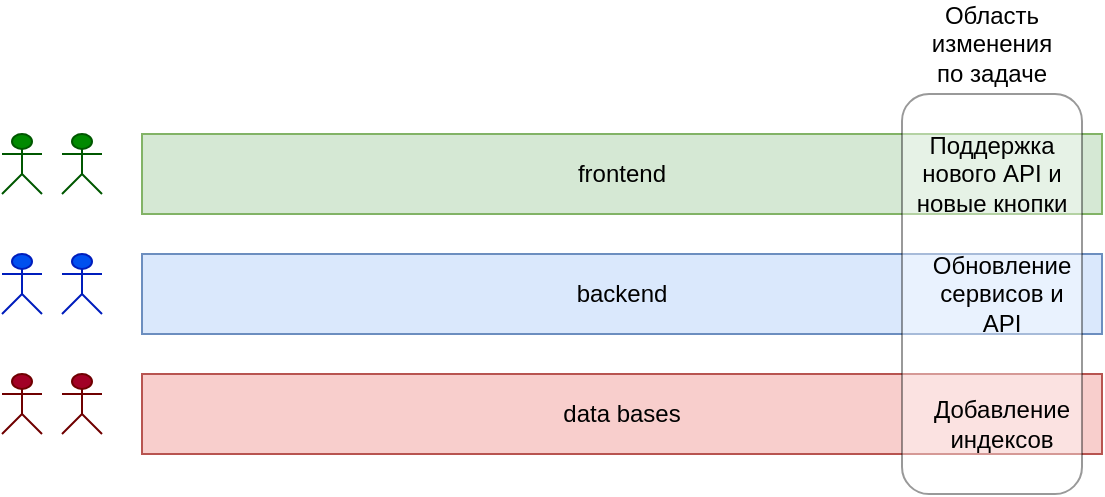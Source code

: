 <mxfile version="24.7.12">
  <diagram name="Страница — 1" id="dspnzavVv30NwzIllLJX">
    <mxGraphModel dx="1386" dy="777" grid="1" gridSize="10" guides="1" tooltips="1" connect="1" arrows="1" fold="1" page="1" pageScale="1" pageWidth="827" pageHeight="1169" math="0" shadow="0">
      <root>
        <mxCell id="0" />
        <mxCell id="1" parent="0" />
        <mxCell id="sdQKKtl3xIUhH_cptPtz-1" value="frontend" style="rounded=0;whiteSpace=wrap;html=1;fillColor=#d5e8d4;strokeColor=#82b366;" vertex="1" parent="1">
          <mxGeometry x="120" y="160" width="480" height="40" as="geometry" />
        </mxCell>
        <mxCell id="sdQKKtl3xIUhH_cptPtz-2" value="backend" style="rounded=0;whiteSpace=wrap;html=1;fillColor=#dae8fc;strokeColor=#6c8ebf;" vertex="1" parent="1">
          <mxGeometry x="120" y="220" width="480" height="40" as="geometry" />
        </mxCell>
        <mxCell id="sdQKKtl3xIUhH_cptPtz-3" value="data bases" style="rounded=0;whiteSpace=wrap;html=1;fillColor=#f8cecc;strokeColor=#b85450;" vertex="1" parent="1">
          <mxGeometry x="120" y="280" width="480" height="40" as="geometry" />
        </mxCell>
        <mxCell id="sdQKKtl3xIUhH_cptPtz-4" value="fe" style="shape=umlActor;verticalLabelPosition=bottom;verticalAlign=top;html=1;outlineConnect=0;fillColor=#008a00;strokeColor=#005700;fontColor=#ffffff;" vertex="1" parent="1">
          <mxGeometry x="80" y="160" width="20" height="30" as="geometry" />
        </mxCell>
        <mxCell id="sdQKKtl3xIUhH_cptPtz-8" value="fe" style="shape=umlActor;verticalLabelPosition=bottom;verticalAlign=top;html=1;outlineConnect=0;fillColor=#008a00;strokeColor=#005700;fontColor=#ffffff;" vertex="1" parent="1">
          <mxGeometry x="50" y="160" width="20" height="30" as="geometry" />
        </mxCell>
        <mxCell id="sdQKKtl3xIUhH_cptPtz-9" value="be" style="shape=umlActor;verticalLabelPosition=bottom;verticalAlign=top;html=1;outlineConnect=0;fillColor=#0050ef;fontColor=#ffffff;strokeColor=#001DBC;" vertex="1" parent="1">
          <mxGeometry x="80" y="220" width="20" height="30" as="geometry" />
        </mxCell>
        <mxCell id="sdQKKtl3xIUhH_cptPtz-10" value="be" style="shape=umlActor;verticalLabelPosition=bottom;verticalAlign=top;html=1;outlineConnect=0;fillColor=#0050ef;fontColor=#ffffff;strokeColor=#001DBC;" vertex="1" parent="1">
          <mxGeometry x="50" y="220" width="20" height="30" as="geometry" />
        </mxCell>
        <mxCell id="sdQKKtl3xIUhH_cptPtz-11" value="dba" style="shape=umlActor;verticalLabelPosition=bottom;verticalAlign=top;html=1;outlineConnect=0;fillColor=#a20025;fontColor=#ffffff;strokeColor=#6F0000;" vertex="1" parent="1">
          <mxGeometry x="80" y="280" width="20" height="30" as="geometry" />
        </mxCell>
        <mxCell id="sdQKKtl3xIUhH_cptPtz-12" value="dba" style="shape=umlActor;verticalLabelPosition=bottom;verticalAlign=top;html=1;outlineConnect=0;fillColor=#a20025;fontColor=#ffffff;strokeColor=#6F0000;" vertex="1" parent="1">
          <mxGeometry x="50" y="280" width="20" height="30" as="geometry" />
        </mxCell>
        <mxCell id="sdQKKtl3xIUhH_cptPtz-13" value="" style="rounded=1;whiteSpace=wrap;html=1;opacity=40;" vertex="1" parent="1">
          <mxGeometry x="500" y="140" width="90" height="200" as="geometry" />
        </mxCell>
        <mxCell id="sdQKKtl3xIUhH_cptPtz-14" value="Область изменения&lt;br&gt;по задаче" style="text;html=1;align=center;verticalAlign=middle;whiteSpace=wrap;rounded=0;" vertex="1" parent="1">
          <mxGeometry x="515" y="100" width="60" height="30" as="geometry" />
        </mxCell>
        <mxCell id="sdQKKtl3xIUhH_cptPtz-15" value="Добавление&lt;br&gt;индексов" style="text;html=1;align=center;verticalAlign=middle;whiteSpace=wrap;rounded=0;" vertex="1" parent="1">
          <mxGeometry x="520" y="290" width="60" height="30" as="geometry" />
        </mxCell>
        <mxCell id="sdQKKtl3xIUhH_cptPtz-18" value="Обновление сервисов и API" style="text;html=1;align=center;verticalAlign=middle;whiteSpace=wrap;rounded=0;" vertex="1" parent="1">
          <mxGeometry x="520" y="225" width="60" height="30" as="geometry" />
        </mxCell>
        <mxCell id="sdQKKtl3xIUhH_cptPtz-19" value="Поддержка нового API и новые кнопки" style="text;html=1;align=center;verticalAlign=middle;whiteSpace=wrap;rounded=0;" vertex="1" parent="1">
          <mxGeometry x="505" y="165" width="80" height="30" as="geometry" />
        </mxCell>
      </root>
    </mxGraphModel>
  </diagram>
</mxfile>
